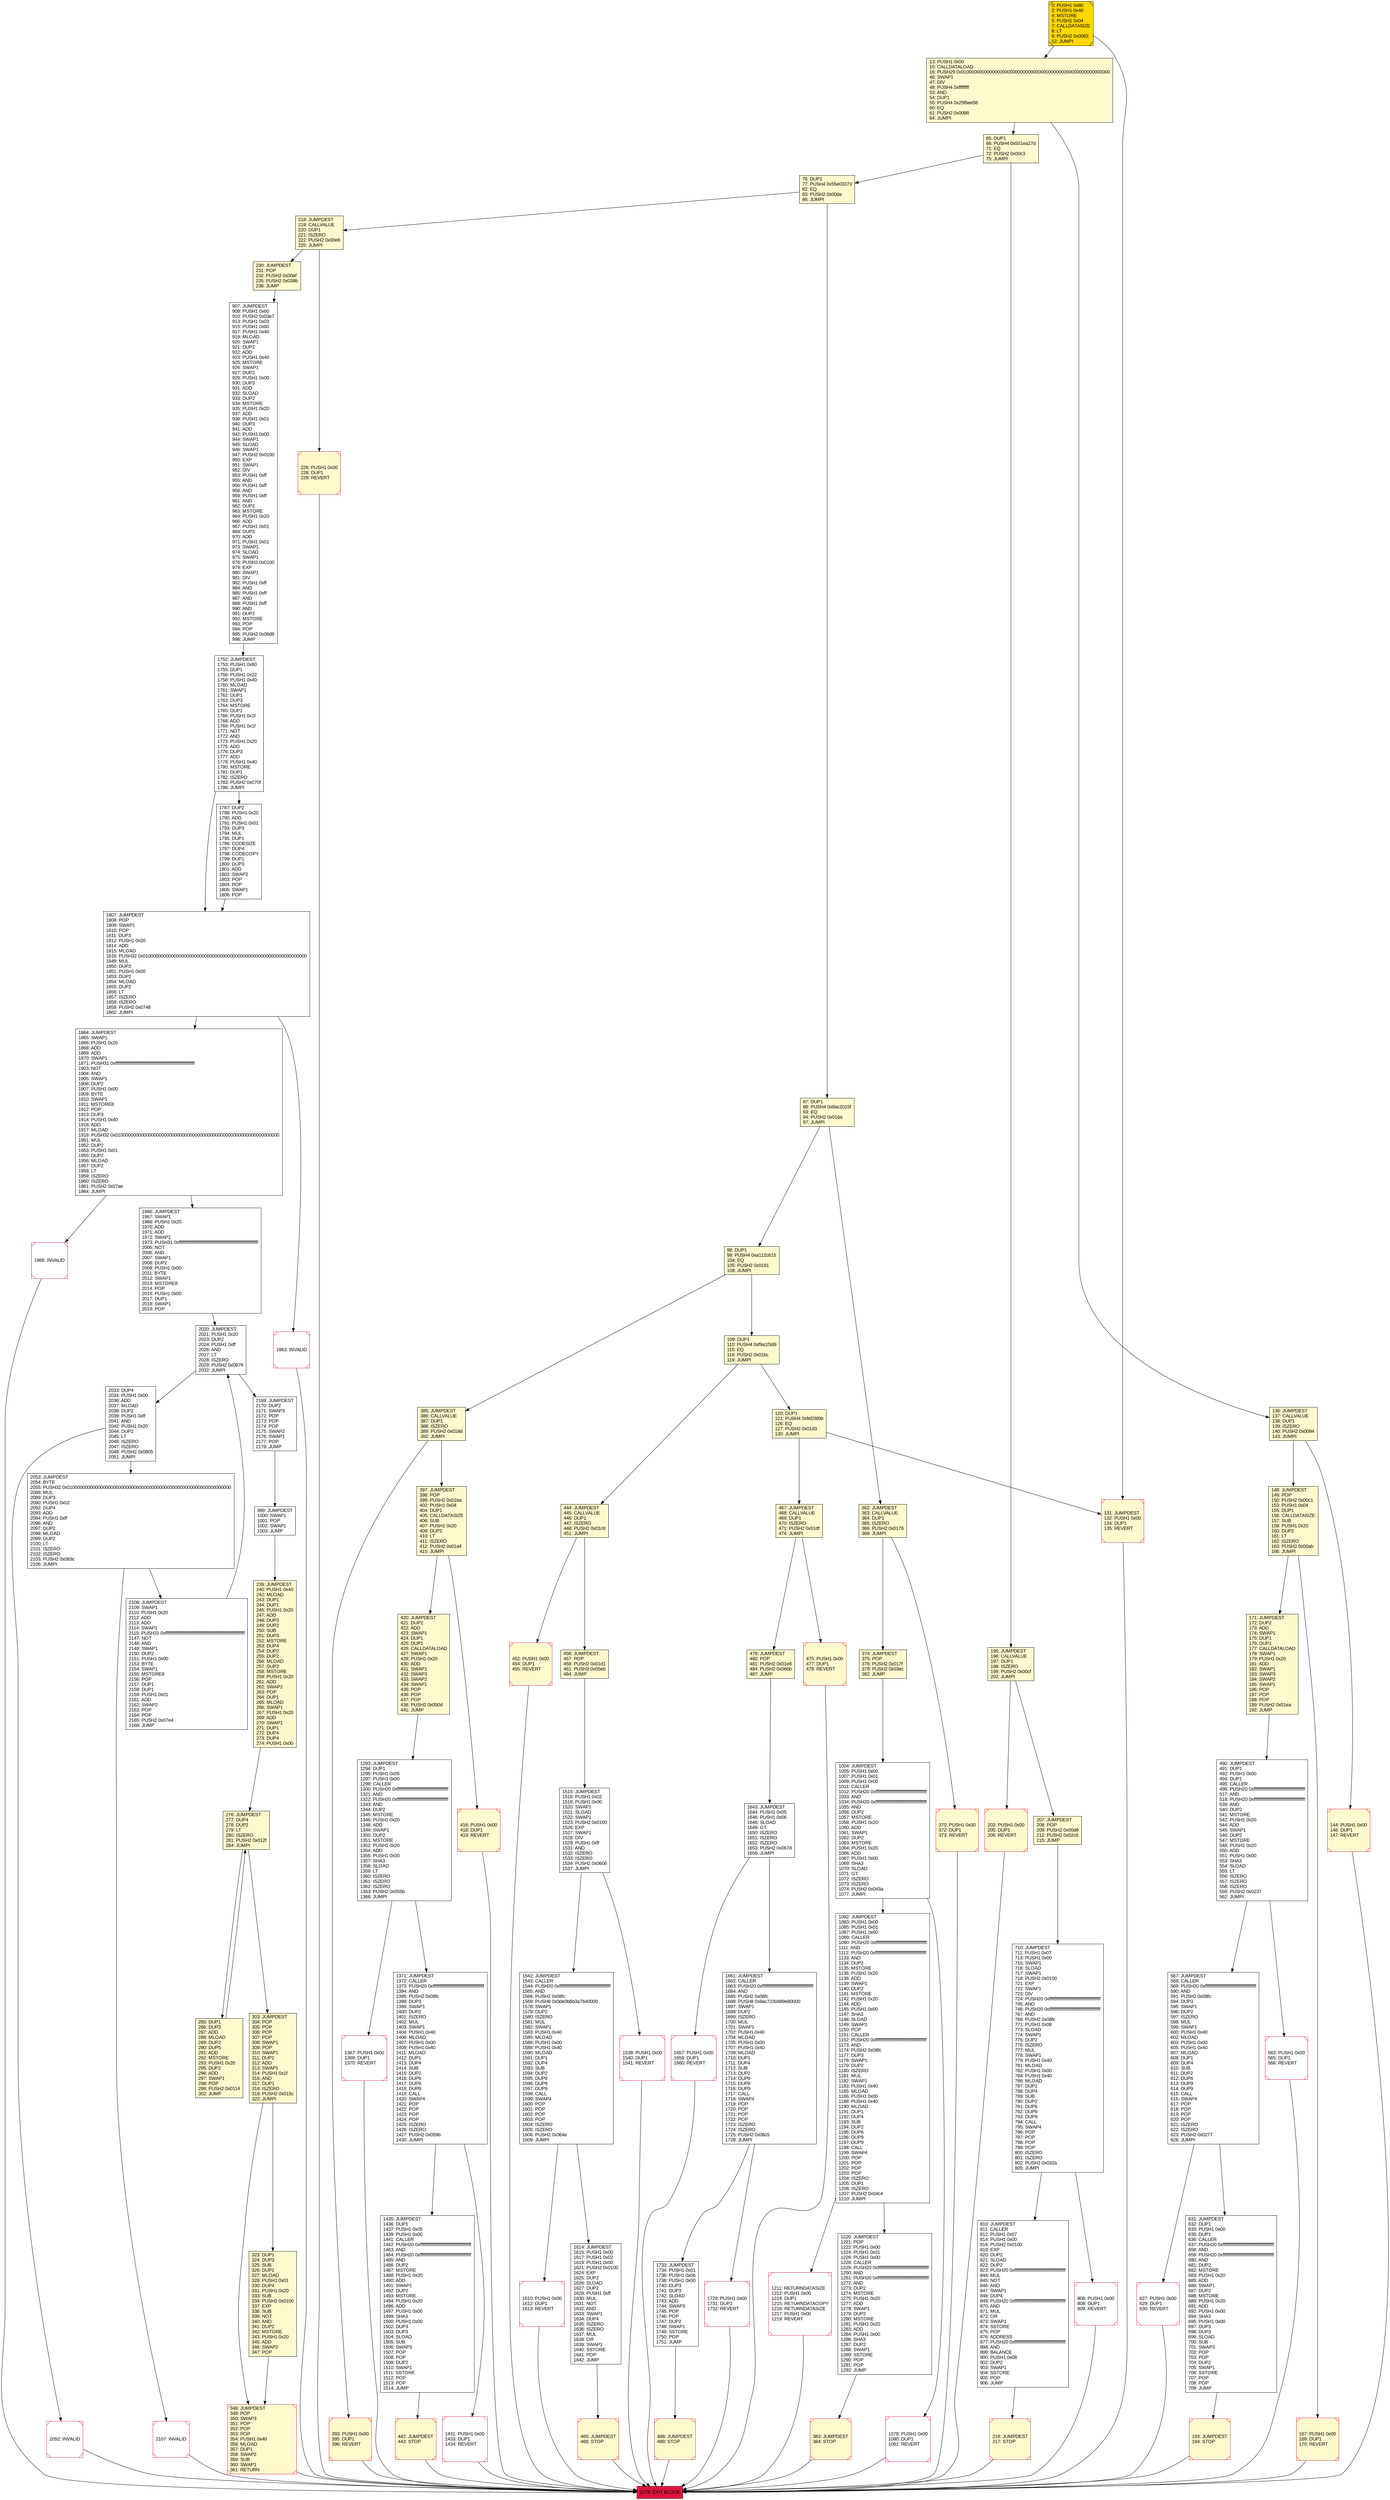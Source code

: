 digraph G {
bgcolor=transparent rankdir=UD;
node [shape=box style=filled color=black fillcolor=white fontname=arial fontcolor=black];
374 [label="374: JUMPDEST\l375: POP\l376: PUSH2 0x017f\l379: PUSH2 0x03ec\l382: JUMP\l" fillcolor=lemonchiffon ];
397 [label="397: JUMPDEST\l398: POP\l399: PUSH2 0x01ba\l402: PUSH1 0x04\l404: DUP1\l405: CALLDATASIZE\l406: SUB\l407: PUSH1 0x20\l409: DUP2\l410: LT\l411: ISZERO\l412: PUSH2 0x01a4\l415: JUMPI\l" fillcolor=lemonchiffon ];
416 [label="416: PUSH1 0x00\l418: DUP1\l419: REVERT\l" fillcolor=lemonchiffon shape=Msquare color=crimson ];
2169 [label="2169: JUMPDEST\l2170: DUP2\l2171: SWAP3\l2172: POP\l2173: POP\l2174: POP\l2175: SWAP2\l2176: SWAP1\l2177: POP\l2178: JUMP\l" ];
2179 [label="2179: EXIT BLOCK\l" fillcolor=crimson ];
2107 [label="2107: INVALID\l" shape=Msquare color=crimson ];
87 [label="87: DUP1\l88: PUSH4 0x8ac2015f\l93: EQ\l94: PUSH2 0x016a\l97: JUMPI\l" fillcolor=lemonchiffon ];
1661 [label="1661: JUMPDEST\l1662: CALLER\l1663: PUSH20 0xffffffffffffffffffffffffffffffffffffffff\l1684: AND\l1685: PUSH2 0x08fc\l1688: PUSH8 0x8ac7230489e80000\l1697: SWAP1\l1698: DUP2\l1699: ISZERO\l1700: MUL\l1701: SWAP1\l1702: PUSH1 0x40\l1704: MLOAD\l1705: PUSH1 0x00\l1707: PUSH1 0x40\l1709: MLOAD\l1710: DUP1\l1711: DUP4\l1712: SUB\l1713: DUP2\l1714: DUP6\l1715: DUP9\l1716: DUP9\l1717: CALL\l1718: SWAP4\l1719: POP\l1720: POP\l1721: POP\l1722: POP\l1723: ISZERO\l1724: ISZERO\l1725: PUSH2 0x06c5\l1728: JUMPI\l" ];
131 [label="131: JUMPDEST\l132: PUSH1 0x00\l134: DUP1\l135: REVERT\l" fillcolor=lemonchiffon shape=Msquare color=crimson ];
167 [label="167: PUSH1 0x00\l169: DUP1\l170: REVERT\l" fillcolor=lemonchiffon shape=Msquare color=crimson ];
1864 [label="1864: JUMPDEST\l1865: SWAP1\l1866: PUSH1 0x20\l1868: ADD\l1869: ADD\l1870: SWAP1\l1871: PUSH31 0xffffffffffffffffffffffffffffffffffffffffffffffffffffffffffffff\l1903: NOT\l1904: AND\l1905: SWAP1\l1906: DUP2\l1907: PUSH1 0x00\l1909: BYTE\l1910: SWAP1\l1911: MSTORE8\l1912: POP\l1913: DUP3\l1914: PUSH1 0x40\l1916: ADD\l1917: MLOAD\l1918: PUSH32 0x0100000000000000000000000000000000000000000000000000000000000000\l1951: MUL\l1952: DUP2\l1953: PUSH1 0x01\l1955: DUP2\l1956: MLOAD\l1957: DUP2\l1958: LT\l1959: ISZERO\l1960: ISZERO\l1961: PUSH2 0x07ae\l1964: JUMPI\l" ];
710 [label="710: JUMPDEST\l711: PUSH1 0x07\l713: PUSH1 0x00\l715: SWAP1\l716: SLOAD\l717: SWAP1\l718: PUSH2 0x0100\l721: EXP\l722: SWAP1\l723: DIV\l724: PUSH20 0xffffffffffffffffffffffffffffffffffffffff\l745: AND\l746: PUSH20 0xffffffffffffffffffffffffffffffffffffffff\l767: AND\l768: PUSH2 0x08fc\l771: PUSH1 0x08\l773: SLOAD\l774: SWAP1\l775: DUP2\l776: ISZERO\l777: MUL\l778: SWAP1\l779: PUSH1 0x40\l781: MLOAD\l782: PUSH1 0x00\l784: PUSH1 0x40\l786: MLOAD\l787: DUP1\l788: DUP4\l789: SUB\l790: DUP2\l791: DUP6\l792: DUP9\l793: DUP9\l794: CALL\l795: SWAP4\l796: POP\l797: POP\l798: POP\l799: POP\l800: ISZERO\l801: ISZERO\l802: PUSH2 0x032a\l805: JUMPI\l" ];
806 [label="806: PUSH1 0x00\l808: DUP1\l809: REVERT\l" shape=Msquare color=crimson ];
120 [label="120: DUP1\l121: PUSH4 0xfef28f0b\l126: EQ\l127: PUSH2 0x01d3\l130: JUMPI\l" fillcolor=lemonchiffon ];
171 [label="171: JUMPDEST\l172: DUP2\l173: ADD\l174: SWAP1\l175: DUP1\l176: DUP1\l177: CALLDATALOAD\l178: SWAP1\l179: PUSH1 0x20\l181: ADD\l182: SWAP1\l183: SWAP3\l184: SWAP2\l185: SWAP1\l186: POP\l187: POP\l188: POP\l189: PUSH2 0x01ea\l192: JUMP\l" fillcolor=lemonchiffon ];
148 [label="148: JUMPDEST\l149: POP\l150: PUSH2 0x00c1\l153: PUSH1 0x04\l155: DUP1\l156: CALLDATASIZE\l157: SUB\l158: PUSH1 0x20\l160: DUP2\l161: LT\l162: ISZERO\l163: PUSH2 0x00ab\l166: JUMPI\l" fillcolor=lemonchiffon ];
563 [label="563: PUSH1 0x00\l565: DUP1\l566: REVERT\l" shape=Msquare color=crimson ];
1965 [label="1965: INVALID\l" shape=Msquare color=crimson ];
230 [label="230: JUMPDEST\l231: POP\l232: PUSH2 0x00ef\l235: PUSH2 0x038b\l238: JUMP\l" fillcolor=lemonchiffon ];
362 [label="362: JUMPDEST\l363: CALLVALUE\l364: DUP1\l365: ISZERO\l366: PUSH2 0x0176\l369: JUMPI\l" fillcolor=lemonchiffon ];
1733 [label="1733: JUMPDEST\l1734: PUSH1 0x01\l1736: PUSH1 0x06\l1738: PUSH1 0x00\l1740: DUP3\l1741: DUP3\l1742: SLOAD\l1743: ADD\l1744: SWAP3\l1745: POP\l1746: POP\l1747: DUP2\l1748: SWAP1\l1749: SSTORE\l1750: POP\l1751: JUMP\l" ];
1078 [label="1078: PUSH1 0x00\l1080: DUP1\l1081: REVERT\l" shape=Msquare color=crimson ];
1211 [label="1211: RETURNDATASIZE\l1212: PUSH1 0x00\l1214: DUP1\l1215: RETURNDATACOPY\l1216: RETURNDATASIZE\l1217: PUSH1 0x00\l1219: REVERT\l" shape=Msquare color=crimson ];
1538 [label="1538: PUSH1 0x00\l1540: DUP1\l1541: REVERT\l" shape=Msquare color=crimson ];
0 [label="0: PUSH1 0x80\l2: PUSH1 0x40\l4: MSTORE\l5: PUSH1 0x04\l7: CALLDATASIZE\l8: LT\l9: PUSH2 0x0083\l12: JUMPI\l" fillcolor=lemonchiffon shape=Msquare fillcolor=gold ];
2108 [label="2108: JUMPDEST\l2109: SWAP1\l2110: PUSH1 0x20\l2112: ADD\l2113: ADD\l2114: SWAP1\l2115: PUSH31 0xffffffffffffffffffffffffffffffffffffffffffffffffffffffffffffff\l2147: NOT\l2148: AND\l2149: SWAP1\l2150: DUP2\l2151: PUSH1 0x00\l2153: BYTE\l2154: SWAP1\l2155: MSTORE8\l2156: POP\l2157: DUP1\l2158: DUP1\l2159: PUSH1 0x01\l2161: ADD\l2162: SWAP2\l2163: POP\l2164: POP\l2165: PUSH2 0x07e4\l2168: JUMP\l" ];
136 [label="136: JUMPDEST\l137: CALLVALUE\l138: DUP1\l139: ISZERO\l140: PUSH2 0x0094\l143: JUMPI\l" fillcolor=lemonchiffon ];
207 [label="207: JUMPDEST\l208: POP\l209: PUSH2 0x00d8\l212: PUSH2 0x02c6\l215: JUMP\l" fillcolor=lemonchiffon ];
393 [label="393: PUSH1 0x00\l395: DUP1\l396: REVERT\l" fillcolor=lemonchiffon shape=Msquare color=crimson ];
467 [label="467: JUMPDEST\l468: CALLVALUE\l469: DUP1\l470: ISZERO\l471: PUSH2 0x01df\l474: JUMPI\l" fillcolor=lemonchiffon ];
442 [label="442: JUMPDEST\l443: STOP\l" fillcolor=lemonchiffon shape=Msquare color=crimson ];
144 [label="144: PUSH1 0x00\l146: DUP1\l147: REVERT\l" fillcolor=lemonchiffon shape=Msquare color=crimson ];
2020 [label="2020: JUMPDEST\l2021: PUSH1 0x20\l2023: DUP2\l2024: PUSH1 0xff\l2026: AND\l2027: LT\l2028: ISZERO\l2029: PUSH2 0x0879\l2032: JUMPI\l" ];
1082 [label="1082: JUMPDEST\l1083: PUSH1 0x00\l1085: PUSH1 0x01\l1087: PUSH1 0x00\l1089: CALLER\l1090: PUSH20 0xffffffffffffffffffffffffffffffffffffffff\l1111: AND\l1112: PUSH20 0xffffffffffffffffffffffffffffffffffffffff\l1133: AND\l1134: DUP2\l1135: MSTORE\l1136: PUSH1 0x20\l1138: ADD\l1139: SWAP1\l1140: DUP2\l1141: MSTORE\l1142: PUSH1 0x20\l1144: ADD\l1145: PUSH1 0x00\l1147: SHA3\l1148: SLOAD\l1149: SWAP1\l1150: POP\l1151: CALLER\l1152: PUSH20 0xffffffffffffffffffffffffffffffffffffffff\l1173: AND\l1174: PUSH2 0x08fc\l1177: DUP3\l1178: SWAP1\l1179: DUP2\l1180: ISZERO\l1181: MUL\l1182: SWAP1\l1183: PUSH1 0x40\l1185: MLOAD\l1186: PUSH1 0x00\l1188: PUSH1 0x40\l1190: MLOAD\l1191: DUP1\l1192: DUP4\l1193: SUB\l1194: DUP2\l1195: DUP6\l1196: DUP9\l1197: DUP9\l1198: CALL\l1199: SWAP4\l1200: POP\l1201: POP\l1202: POP\l1203: POP\l1204: ISZERO\l1205: DUP1\l1206: ISZERO\l1207: PUSH2 0x04c4\l1210: JUMPI\l" ];
999 [label="999: JUMPDEST\l1000: SWAP1\l1001: POP\l1002: SWAP1\l1003: JUMP\l" ];
1431 [label="1431: PUSH1 0x00\l1433: DUP1\l1434: REVERT\l" shape=Msquare color=crimson ];
1004 [label="1004: JUMPDEST\l1005: PUSH1 0x00\l1007: PUSH1 0x01\l1009: PUSH1 0x00\l1011: CALLER\l1012: PUSH20 0xffffffffffffffffffffffffffffffffffffffff\l1033: AND\l1034: PUSH20 0xffffffffffffffffffffffffffffffffffffffff\l1055: AND\l1056: DUP2\l1057: MSTORE\l1058: PUSH1 0x20\l1060: ADD\l1061: SWAP1\l1062: DUP2\l1063: MSTORE\l1064: PUSH1 0x20\l1066: ADD\l1067: PUSH1 0x00\l1069: SHA3\l1070: SLOAD\l1071: GT\l1072: ISZERO\l1073: ISZERO\l1074: PUSH2 0x043a\l1077: JUMPI\l" ];
1371 [label="1371: JUMPDEST\l1372: CALLER\l1373: PUSH20 0xffffffffffffffffffffffffffffffffffffffff\l1394: AND\l1395: PUSH2 0x08fc\l1398: DUP3\l1399: SWAP1\l1400: DUP2\l1401: ISZERO\l1402: MUL\l1403: SWAP1\l1404: PUSH1 0x40\l1406: MLOAD\l1407: PUSH1 0x00\l1409: PUSH1 0x40\l1411: MLOAD\l1412: DUP1\l1413: DUP4\l1414: SUB\l1415: DUP2\l1416: DUP6\l1417: DUP9\l1418: DUP9\l1419: CALL\l1420: SWAP4\l1421: POP\l1422: POP\l1423: POP\l1424: POP\l1425: ISZERO\l1426: ISZERO\l1427: PUSH2 0x059b\l1430: JUMPI\l" ];
2052 [label="2052: INVALID\l" shape=Msquare color=crimson ];
65 [label="65: DUP1\l66: PUSH4 0x501ea27d\l71: EQ\l72: PUSH2 0x00c3\l75: JUMPI\l" fillcolor=lemonchiffon ];
218 [label="218: JUMPDEST\l219: CALLVALUE\l220: DUP1\l221: ISZERO\l222: PUSH2 0x00e6\l225: JUMPI\l" fillcolor=lemonchiffon ];
226 [label="226: PUSH1 0x00\l228: DUP1\l229: REVERT\l" fillcolor=lemonchiffon shape=Msquare color=crimson ];
907 [label="907: JUMPDEST\l908: PUSH1 0x60\l910: PUSH2 0x03e7\l913: PUSH1 0x03\l915: PUSH1 0x60\l917: PUSH1 0x40\l919: MLOAD\l920: SWAP1\l921: DUP2\l922: ADD\l923: PUSH1 0x40\l925: MSTORE\l926: SWAP1\l927: DUP2\l928: PUSH1 0x00\l930: DUP3\l931: ADD\l932: SLOAD\l933: DUP2\l934: MSTORE\l935: PUSH1 0x20\l937: ADD\l938: PUSH1 0x01\l940: DUP3\l941: ADD\l942: PUSH1 0x00\l944: SWAP1\l945: SLOAD\l946: SWAP1\l947: PUSH2 0x0100\l950: EXP\l951: SWAP1\l952: DIV\l953: PUSH1 0xff\l955: AND\l956: PUSH1 0xff\l958: AND\l959: PUSH1 0xff\l961: AND\l962: DUP2\l963: MSTORE\l964: PUSH1 0x20\l966: ADD\l967: PUSH1 0x01\l969: DUP3\l970: ADD\l971: PUSH1 0x01\l973: SWAP1\l974: SLOAD\l975: SWAP1\l976: PUSH2 0x0100\l979: EXP\l980: SWAP1\l981: DIV\l982: PUSH1 0xff\l984: AND\l985: PUSH1 0xff\l987: AND\l988: PUSH1 0xff\l990: AND\l991: DUP2\l992: MSTORE\l993: POP\l994: POP\l995: PUSH2 0x06d8\l998: JUMP\l" ];
348 [label="348: JUMPDEST\l349: POP\l350: SWAP3\l351: POP\l352: POP\l353: POP\l354: PUSH1 0x40\l356: MLOAD\l357: DUP1\l358: SWAP2\l359: SUB\l360: SWAP1\l361: RETURN\l" fillcolor=lemonchiffon shape=Msquare color=crimson ];
465 [label="465: JUMPDEST\l466: STOP\l" fillcolor=lemonchiffon shape=Msquare color=crimson ];
285 [label="285: DUP1\l286: DUP3\l287: ADD\l288: MLOAD\l289: DUP2\l290: DUP5\l291: ADD\l292: MSTORE\l293: PUSH1 0x20\l295: DUP2\l296: ADD\l297: SWAP1\l298: POP\l299: PUSH2 0x0114\l302: JUMP\l" fillcolor=lemonchiffon ];
13 [label="13: PUSH1 0x00\l15: CALLDATALOAD\l16: PUSH29 0x0100000000000000000000000000000000000000000000000000000000\l46: SWAP1\l47: DIV\l48: PUSH4 0xffffffff\l53: AND\l54: DUP1\l55: PUSH4 0x25fbee58\l60: EQ\l61: PUSH2 0x0088\l64: JUMPI\l" fillcolor=lemonchiffon ];
456 [label="456: JUMPDEST\l457: POP\l458: PUSH2 0x01d1\l461: PUSH2 0x05eb\l464: JUMP\l" fillcolor=lemonchiffon ];
1542 [label="1542: JUMPDEST\l1543: CALLER\l1544: PUSH20 0xffffffffffffffffffffffffffffffffffffffff\l1565: AND\l1566: PUSH2 0x08fc\l1569: PUSH8 0x0de0b6b3a7640000\l1578: SWAP1\l1579: DUP2\l1580: ISZERO\l1581: MUL\l1582: SWAP1\l1583: PUSH1 0x40\l1585: MLOAD\l1586: PUSH1 0x00\l1588: PUSH1 0x40\l1590: MLOAD\l1591: DUP1\l1592: DUP4\l1593: SUB\l1594: DUP2\l1595: DUP6\l1596: DUP9\l1597: DUP9\l1598: CALL\l1599: SWAP4\l1600: POP\l1601: POP\l1602: POP\l1603: POP\l1604: ISZERO\l1605: ISZERO\l1606: PUSH2 0x064e\l1609: JUMPI\l" ];
195 [label="195: JUMPDEST\l196: CALLVALUE\l197: DUP1\l198: ISZERO\l199: PUSH2 0x00cf\l202: JUMPI\l" fillcolor=lemonchiffon ];
323 [label="323: DUP1\l324: DUP3\l325: SUB\l326: DUP1\l327: MLOAD\l328: PUSH1 0x01\l330: DUP4\l331: PUSH1 0x20\l333: SUB\l334: PUSH2 0x0100\l337: EXP\l338: SUB\l339: NOT\l340: AND\l341: DUP2\l342: MSTORE\l343: PUSH1 0x20\l345: ADD\l346: SWAP2\l347: POP\l" fillcolor=lemonchiffon ];
1643 [label="1643: JUMPDEST\l1644: PUSH1 0x05\l1646: PUSH1 0x06\l1648: SLOAD\l1649: GT\l1650: ISZERO\l1651: ISZERO\l1652: ISZERO\l1653: PUSH2 0x067d\l1656: JUMPI\l" ];
216 [label="216: JUMPDEST\l217: STOP\l" fillcolor=lemonchiffon shape=Msquare color=crimson ];
420 [label="420: JUMPDEST\l421: DUP2\l422: ADD\l423: SWAP1\l424: DUP1\l425: DUP1\l426: CALLDATALOAD\l427: SWAP1\l428: PUSH1 0x20\l430: ADD\l431: SWAP1\l432: SWAP3\l433: SWAP2\l434: SWAP1\l435: POP\l436: POP\l437: POP\l438: PUSH2 0x050d\l441: JUMP\l" fillcolor=lemonchiffon ];
1220 [label="1220: JUMPDEST\l1221: POP\l1222: PUSH1 0x00\l1224: PUSH1 0x01\l1226: PUSH1 0x00\l1228: CALLER\l1229: PUSH20 0xffffffffffffffffffffffffffffffffffffffff\l1250: AND\l1251: PUSH20 0xffffffffffffffffffffffffffffffffffffffff\l1272: AND\l1273: DUP2\l1274: MSTORE\l1275: PUSH1 0x20\l1277: ADD\l1278: SWAP1\l1279: DUP2\l1280: MSTORE\l1281: PUSH1 0x20\l1283: ADD\l1284: PUSH1 0x00\l1286: SHA3\l1287: DUP2\l1288: SWAP1\l1289: SSTORE\l1290: POP\l1291: POP\l1292: JUMP\l" ];
627 [label="627: PUSH1 0x00\l629: DUP1\l630: REVERT\l" shape=Msquare color=crimson ];
276 [label="276: JUMPDEST\l277: DUP4\l278: DUP2\l279: LT\l280: ISZERO\l281: PUSH2 0x012f\l284: JUMPI\l" fillcolor=lemonchiffon ];
370 [label="370: PUSH1 0x00\l372: DUP1\l373: REVERT\l" fillcolor=lemonchiffon shape=Msquare color=crimson ];
193 [label="193: JUMPDEST\l194: STOP\l" fillcolor=lemonchiffon shape=Msquare color=crimson ];
1435 [label="1435: JUMPDEST\l1436: DUP1\l1437: PUSH1 0x05\l1439: PUSH1 0x00\l1441: CALLER\l1442: PUSH20 0xffffffffffffffffffffffffffffffffffffffff\l1463: AND\l1464: PUSH20 0xffffffffffffffffffffffffffffffffffffffff\l1485: AND\l1486: DUP2\l1487: MSTORE\l1488: PUSH1 0x20\l1490: ADD\l1491: SWAP1\l1492: DUP2\l1493: MSTORE\l1494: PUSH1 0x20\l1496: ADD\l1497: PUSH1 0x00\l1499: SHA3\l1500: PUSH1 0x00\l1502: DUP3\l1503: DUP3\l1504: SLOAD\l1505: SUB\l1506: SWAP3\l1507: POP\l1508: POP\l1509: DUP2\l1510: SWAP1\l1511: SSTORE\l1512: POP\l1513: POP\l1514: JUMP\l" ];
1807 [label="1807: JUMPDEST\l1808: POP\l1809: SWAP1\l1810: POP\l1811: DUP3\l1812: PUSH1 0x20\l1814: ADD\l1815: MLOAD\l1816: PUSH32 0x0100000000000000000000000000000000000000000000000000000000000000\l1849: MUL\l1850: DUP2\l1851: PUSH1 0x00\l1853: DUP2\l1854: MLOAD\l1855: DUP2\l1856: LT\l1857: ISZERO\l1858: ISZERO\l1859: PUSH2 0x0748\l1862: JUMPI\l" ];
567 [label="567: JUMPDEST\l568: CALLER\l569: PUSH20 0xffffffffffffffffffffffffffffffffffffffff\l590: AND\l591: PUSH2 0x08fc\l594: DUP3\l595: SWAP1\l596: DUP2\l597: ISZERO\l598: MUL\l599: SWAP1\l600: PUSH1 0x40\l602: MLOAD\l603: PUSH1 0x00\l605: PUSH1 0x40\l607: MLOAD\l608: DUP1\l609: DUP4\l610: SUB\l611: DUP2\l612: DUP6\l613: DUP9\l614: DUP9\l615: CALL\l616: SWAP4\l617: POP\l618: POP\l619: POP\l620: POP\l621: ISZERO\l622: ISZERO\l623: PUSH2 0x0277\l626: JUMPI\l" ];
490 [label="490: JUMPDEST\l491: DUP1\l492: PUSH1 0x00\l494: DUP1\l495: CALLER\l496: PUSH20 0xffffffffffffffffffffffffffffffffffffffff\l517: AND\l518: PUSH20 0xffffffffffffffffffffffffffffffffffffffff\l539: AND\l540: DUP2\l541: MSTORE\l542: PUSH1 0x20\l544: ADD\l545: SWAP1\l546: DUP2\l547: MSTORE\l548: PUSH1 0x20\l550: ADD\l551: PUSH1 0x00\l553: SHA3\l554: SLOAD\l555: LT\l556: ISZERO\l557: ISZERO\l558: ISZERO\l559: PUSH2 0x0237\l562: JUMPI\l" ];
1657 [label="1657: PUSH1 0x00\l1659: DUP1\l1660: REVERT\l" shape=Msquare color=crimson ];
1787 [label="1787: DUP2\l1788: PUSH1 0x20\l1790: ADD\l1791: PUSH1 0x01\l1793: DUP3\l1794: MUL\l1795: DUP1\l1796: CODESIZE\l1797: DUP4\l1798: CODECOPY\l1799: DUP1\l1800: DUP3\l1801: ADD\l1802: SWAP2\l1803: POP\l1804: POP\l1805: SWAP1\l1806: POP\l" ];
239 [label="239: JUMPDEST\l240: PUSH1 0x40\l242: MLOAD\l243: DUP1\l244: DUP1\l245: PUSH1 0x20\l247: ADD\l248: DUP3\l249: DUP2\l250: SUB\l251: DUP3\l252: MSTORE\l253: DUP4\l254: DUP2\l255: DUP2\l256: MLOAD\l257: DUP2\l258: MSTORE\l259: PUSH1 0x20\l261: ADD\l262: SWAP2\l263: POP\l264: DUP1\l265: MLOAD\l266: SWAP1\l267: PUSH1 0x20\l269: ADD\l270: SWAP1\l271: DUP1\l272: DUP4\l273: DUP4\l274: PUSH1 0x00\l" fillcolor=lemonchiffon ];
1729 [label="1729: PUSH1 0x00\l1731: DUP1\l1732: REVERT\l" shape=Msquare color=crimson ];
810 [label="810: JUMPDEST\l811: CALLER\l812: PUSH1 0x07\l814: PUSH1 0x00\l816: PUSH2 0x0100\l819: EXP\l820: DUP2\l821: SLOAD\l822: DUP2\l823: PUSH20 0xffffffffffffffffffffffffffffffffffffffff\l844: MUL\l845: NOT\l846: AND\l847: SWAP1\l848: DUP4\l849: PUSH20 0xffffffffffffffffffffffffffffffffffffffff\l870: AND\l871: MUL\l872: OR\l873: SWAP1\l874: SSTORE\l875: POP\l876: ADDRESS\l877: PUSH20 0xffffffffffffffffffffffffffffffffffffffff\l898: AND\l899: BALANCE\l900: PUSH1 0x08\l902: DUP2\l903: SWAP1\l904: SSTORE\l905: POP\l906: JUMP\l" ];
2033 [label="2033: DUP4\l2034: PUSH1 0x00\l2036: ADD\l2037: MLOAD\l2038: DUP2\l2039: PUSH1 0xff\l2041: AND\l2042: PUSH1 0x20\l2044: DUP2\l2045: LT\l2046: ISZERO\l2047: ISZERO\l2048: PUSH2 0x0805\l2051: JUMPI\l" ];
109 [label="109: DUP1\l110: PUSH4 0xf9a1f3d9\l115: EQ\l116: PUSH2 0x01bc\l119: JUMPI\l" fillcolor=lemonchiffon ];
1966 [label="1966: JUMPDEST\l1967: SWAP1\l1968: PUSH1 0x20\l1970: ADD\l1971: ADD\l1972: SWAP1\l1973: PUSH31 0xffffffffffffffffffffffffffffffffffffffffffffffffffffffffffffff\l2005: NOT\l2006: AND\l2007: SWAP1\l2008: DUP2\l2009: PUSH1 0x00\l2011: BYTE\l2012: SWAP1\l2013: MSTORE8\l2014: POP\l2015: PUSH1 0x00\l2017: DUP1\l2018: SWAP1\l2019: POP\l" ];
98 [label="98: DUP1\l99: PUSH4 0xa112c615\l104: EQ\l105: PUSH2 0x0181\l108: JUMPI\l" fillcolor=lemonchiffon ];
452 [label="452: PUSH1 0x00\l454: DUP1\l455: REVERT\l" fillcolor=lemonchiffon shape=Msquare color=crimson ];
385 [label="385: JUMPDEST\l386: CALLVALUE\l387: DUP1\l388: ISZERO\l389: PUSH2 0x018d\l392: JUMPI\l" fillcolor=lemonchiffon ];
203 [label="203: PUSH1 0x00\l205: DUP1\l206: REVERT\l" fillcolor=lemonchiffon shape=Msquare color=crimson ];
383 [label="383: JUMPDEST\l384: STOP\l" fillcolor=lemonchiffon shape=Msquare color=crimson ];
1610 [label="1610: PUSH1 0x00\l1612: DUP1\l1613: REVERT\l" shape=Msquare color=crimson ];
76 [label="76: DUP1\l77: PUSH4 0x55e03373\l82: EQ\l83: PUSH2 0x00da\l86: JUMPI\l" fillcolor=lemonchiffon ];
444 [label="444: JUMPDEST\l445: CALLVALUE\l446: DUP1\l447: ISZERO\l448: PUSH2 0x01c8\l451: JUMPI\l" fillcolor=lemonchiffon ];
1752 [label="1752: JUMPDEST\l1753: PUSH1 0x60\l1755: DUP1\l1756: PUSH1 0x22\l1758: PUSH1 0x40\l1760: MLOAD\l1761: SWAP1\l1762: DUP1\l1763: DUP3\l1764: MSTORE\l1765: DUP1\l1766: PUSH1 0x1f\l1768: ADD\l1769: PUSH1 0x1f\l1771: NOT\l1772: AND\l1773: PUSH1 0x20\l1775: ADD\l1776: DUP3\l1777: ADD\l1778: PUSH1 0x40\l1780: MSTORE\l1781: DUP1\l1782: ISZERO\l1783: PUSH2 0x070f\l1786: JUMPI\l" ];
1614 [label="1614: JUMPDEST\l1615: PUSH1 0x00\l1617: PUSH1 0x02\l1619: PUSH1 0x00\l1621: PUSH2 0x0100\l1624: EXP\l1625: DUP2\l1626: SLOAD\l1627: DUP2\l1628: PUSH1 0xff\l1630: MUL\l1631: NOT\l1632: AND\l1633: SWAP1\l1634: DUP4\l1635: ISZERO\l1636: ISZERO\l1637: MUL\l1638: OR\l1639: SWAP1\l1640: SSTORE\l1641: POP\l1642: JUMP\l" ];
2053 [label="2053: JUMPDEST\l2054: BYTE\l2055: PUSH32 0x0100000000000000000000000000000000000000000000000000000000000000\l2088: MUL\l2089: DUP3\l2090: PUSH1 0x02\l2092: DUP4\l2093: ADD\l2094: PUSH1 0xff\l2096: AND\l2097: DUP2\l2098: MLOAD\l2099: DUP2\l2100: LT\l2101: ISZERO\l2102: ISZERO\l2103: PUSH2 0x083c\l2106: JUMPI\l" ];
1293 [label="1293: JUMPDEST\l1294: DUP1\l1295: PUSH1 0x05\l1297: PUSH1 0x00\l1299: CALLER\l1300: PUSH20 0xffffffffffffffffffffffffffffffffffffffff\l1321: AND\l1322: PUSH20 0xffffffffffffffffffffffffffffffffffffffff\l1343: AND\l1344: DUP2\l1345: MSTORE\l1346: PUSH1 0x20\l1348: ADD\l1349: SWAP1\l1350: DUP2\l1351: MSTORE\l1352: PUSH1 0x20\l1354: ADD\l1355: PUSH1 0x00\l1357: SHA3\l1358: SLOAD\l1359: LT\l1360: ISZERO\l1361: ISZERO\l1362: ISZERO\l1363: PUSH2 0x055b\l1366: JUMPI\l" ];
303 [label="303: JUMPDEST\l304: POP\l305: POP\l306: POP\l307: POP\l308: SWAP1\l309: POP\l310: SWAP1\l311: DUP2\l312: ADD\l313: SWAP1\l314: PUSH1 0x1f\l316: AND\l317: DUP1\l318: ISZERO\l319: PUSH2 0x015c\l322: JUMPI\l" fillcolor=lemonchiffon ];
1367 [label="1367: PUSH1 0x00\l1369: DUP1\l1370: REVERT\l" shape=Msquare color=crimson ];
1515 [label="1515: JUMPDEST\l1516: PUSH1 0x02\l1518: PUSH1 0x00\l1520: SWAP1\l1521: SLOAD\l1522: SWAP1\l1523: PUSH2 0x0100\l1526: EXP\l1527: SWAP1\l1528: DIV\l1529: PUSH1 0xff\l1531: AND\l1532: ISZERO\l1533: ISZERO\l1534: PUSH2 0x0606\l1537: JUMPI\l" ];
1863 [label="1863: INVALID\l" shape=Msquare color=crimson ];
475 [label="475: PUSH1 0x00\l477: DUP1\l478: REVERT\l" fillcolor=lemonchiffon shape=Msquare color=crimson ];
479 [label="479: JUMPDEST\l480: POP\l481: PUSH2 0x01e8\l484: PUSH2 0x066b\l487: JUMP\l" fillcolor=lemonchiffon ];
488 [label="488: JUMPDEST\l489: STOP\l" fillcolor=lemonchiffon shape=Msquare color=crimson ];
631 [label="631: JUMPDEST\l632: DUP1\l633: PUSH1 0x00\l635: DUP1\l636: CALLER\l637: PUSH20 0xffffffffffffffffffffffffffffffffffffffff\l658: AND\l659: PUSH20 0xffffffffffffffffffffffffffffffffffffffff\l680: AND\l681: DUP2\l682: MSTORE\l683: PUSH1 0x20\l685: ADD\l686: SWAP1\l687: DUP2\l688: MSTORE\l689: PUSH1 0x20\l691: ADD\l692: PUSH1 0x00\l694: SHA3\l695: PUSH1 0x00\l697: DUP3\l698: DUP3\l699: SLOAD\l700: SUB\l701: SWAP3\l702: POP\l703: POP\l704: DUP2\l705: SWAP1\l706: SSTORE\l707: POP\l708: POP\l709: JUMP\l" ];
710 -> 806;
397 -> 416;
1293 -> 1367;
806 -> 2179;
131 -> 2179;
567 -> 627;
98 -> 109;
2107 -> 2179;
120 -> 131;
444 -> 452;
239 -> 276;
490 -> 567;
1643 -> 1657;
563 -> 2179;
87 -> 362;
1082 -> 1211;
1661 -> 1733;
1078 -> 2179;
1864 -> 1965;
136 -> 144;
362 -> 374;
2108 -> 2020;
1538 -> 2179;
0 -> 131;
195 -> 203;
1211 -> 2179;
567 -> 631;
444 -> 456;
1542 -> 1614;
1614 -> 465;
907 -> 1752;
76 -> 218;
2020 -> 2169;
303 -> 348;
2052 -> 2179;
420 -> 1293;
1752 -> 1807;
385 -> 393;
362 -> 370;
348 -> 2179;
490 -> 563;
1293 -> 1371;
370 -> 2179;
65 -> 76;
627 -> 2179;
467 -> 479;
467 -> 475;
1807 -> 1864;
2020 -> 2033;
218 -> 230;
1515 -> 1538;
1657 -> 2179;
195 -> 207;
87 -> 98;
0 -> 13;
1661 -> 1729;
710 -> 810;
76 -> 87;
383 -> 2179;
1610 -> 2179;
385 -> 397;
1733 -> 488;
109 -> 120;
1371 -> 1435;
1367 -> 2179;
2053 -> 2107;
13 -> 65;
1863 -> 2179;
218 -> 226;
148 -> 171;
416 -> 2179;
167 -> 2179;
148 -> 167;
1004 -> 1082;
323 -> 348;
1371 -> 1431;
98 -> 385;
109 -> 444;
1787 -> 1807;
1965 -> 2179;
2033 -> 2053;
276 -> 285;
285 -> 276;
120 -> 467;
276 -> 303;
136 -> 148;
631 -> 193;
393 -> 2179;
1542 -> 1610;
442 -> 2179;
810 -> 216;
1004 -> 1078;
1807 -> 1863;
207 -> 710;
144 -> 2179;
479 -> 1643;
1752 -> 1787;
1431 -> 2179;
2169 -> 999;
374 -> 1004;
1220 -> 383;
303 -> 323;
456 -> 1515;
1515 -> 1542;
226 -> 2179;
465 -> 2179;
397 -> 420;
1643 -> 1661;
216 -> 2179;
1966 -> 2020;
171 -> 490;
193 -> 2179;
2053 -> 2108;
230 -> 907;
2033 -> 2052;
13 -> 136;
1082 -> 1220;
1729 -> 2179;
1864 -> 1966;
452 -> 2179;
203 -> 2179;
999 -> 239;
65 -> 195;
475 -> 2179;
1435 -> 442;
488 -> 2179;
}